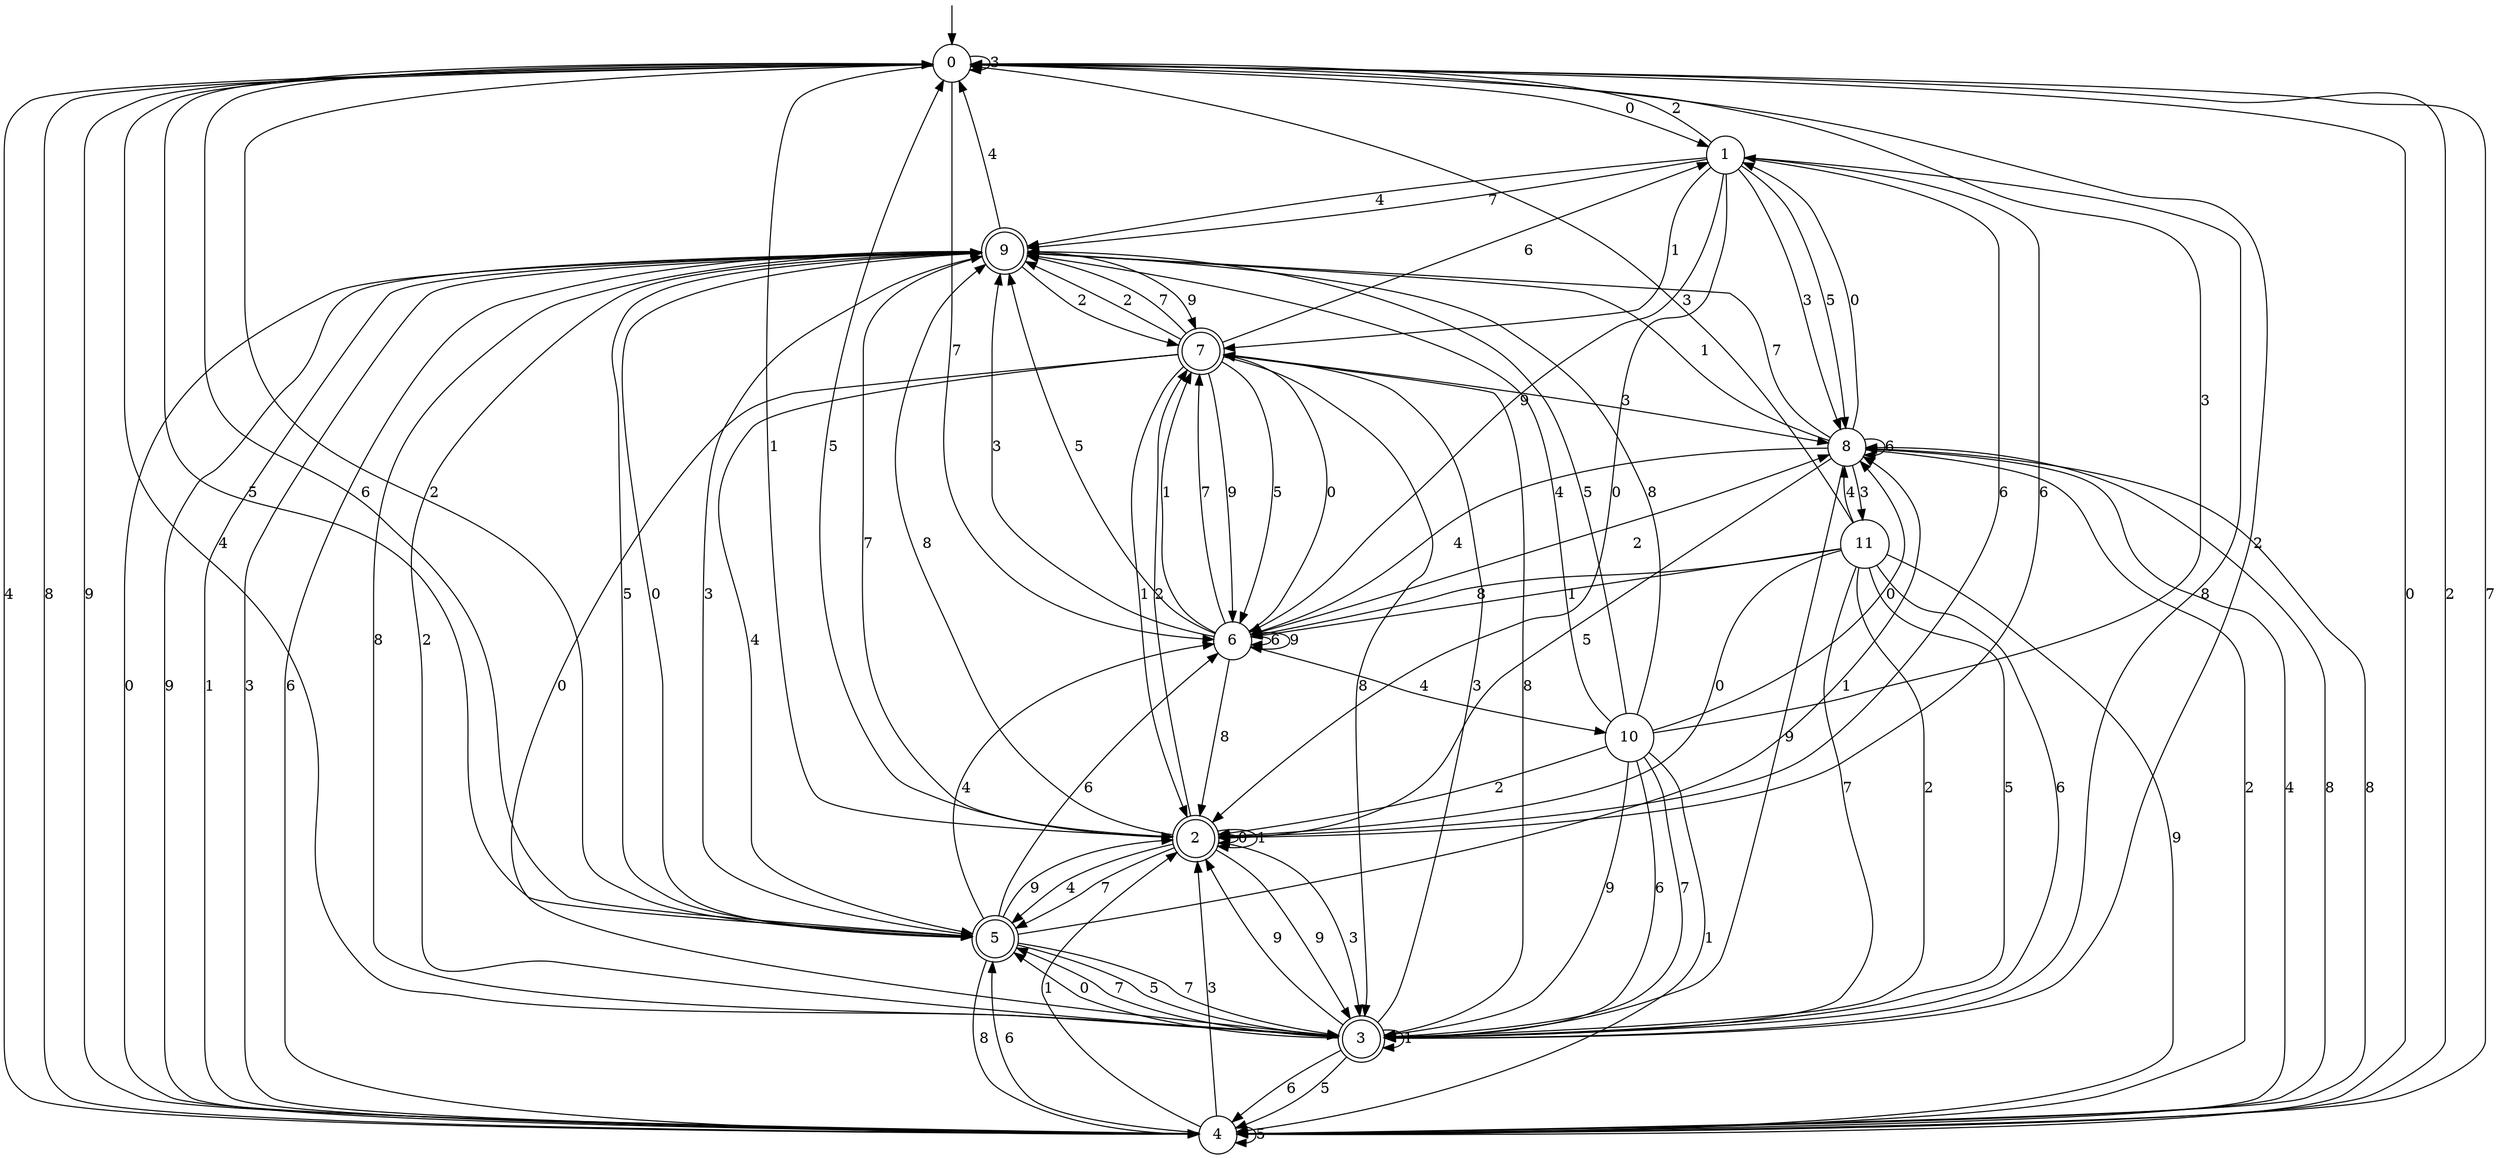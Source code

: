digraph g {

	s0 [shape="circle" label="0"];
	s1 [shape="circle" label="1"];
	s2 [shape="doublecircle" label="2"];
	s3 [shape="doublecircle" label="3"];
	s4 [shape="circle" label="4"];
	s5 [shape="doublecircle" label="5"];
	s6 [shape="circle" label="6"];
	s7 [shape="doublecircle" label="7"];
	s8 [shape="circle" label="8"];
	s9 [shape="doublecircle" label="9"];
	s10 [shape="circle" label="10"];
	s11 [shape="circle" label="11"];
	s0 -> s1 [label="0"];
	s0 -> s2 [label="1"];
	s0 -> s3 [label="2"];
	s0 -> s0 [label="3"];
	s0 -> s4 [label="4"];
	s0 -> s5 [label="5"];
	s0 -> s5 [label="6"];
	s0 -> s6 [label="7"];
	s0 -> s4 [label="8"];
	s0 -> s4 [label="9"];
	s1 -> s2 [label="0"];
	s1 -> s7 [label="1"];
	s1 -> s0 [label="2"];
	s1 -> s8 [label="3"];
	s1 -> s9 [label="4"];
	s1 -> s8 [label="5"];
	s1 -> s2 [label="6"];
	s1 -> s9 [label="7"];
	s1 -> s3 [label="8"];
	s1 -> s6 [label="9"];
	s2 -> s2 [label="0"];
	s2 -> s2 [label="1"];
	s2 -> s7 [label="2"];
	s2 -> s3 [label="3"];
	s2 -> s5 [label="4"];
	s2 -> s0 [label="5"];
	s2 -> s1 [label="6"];
	s2 -> s5 [label="7"];
	s2 -> s9 [label="8"];
	s2 -> s3 [label="9"];
	s3 -> s5 [label="0"];
	s3 -> s3 [label="1"];
	s3 -> s9 [label="2"];
	s3 -> s7 [label="3"];
	s3 -> s0 [label="4"];
	s3 -> s4 [label="5"];
	s3 -> s4 [label="6"];
	s3 -> s5 [label="7"];
	s3 -> s7 [label="8"];
	s3 -> s2 [label="9"];
	s4 -> s0 [label="0"];
	s4 -> s2 [label="1"];
	s4 -> s0 [label="2"];
	s4 -> s2 [label="3"];
	s4 -> s8 [label="4"];
	s4 -> s4 [label="5"];
	s4 -> s5 [label="6"];
	s4 -> s0 [label="7"];
	s4 -> s8 [label="8"];
	s4 -> s9 [label="9"];
	s5 -> s9 [label="0"];
	s5 -> s8 [label="1"];
	s5 -> s0 [label="2"];
	s5 -> s9 [label="3"];
	s5 -> s6 [label="4"];
	s5 -> s3 [label="5"];
	s5 -> s6 [label="6"];
	s5 -> s3 [label="7"];
	s5 -> s4 [label="8"];
	s5 -> s2 [label="9"];
	s6 -> s7 [label="0"];
	s6 -> s7 [label="1"];
	s6 -> s8 [label="2"];
	s6 -> s9 [label="3"];
	s6 -> s10 [label="4"];
	s6 -> s9 [label="5"];
	s6 -> s6 [label="6"];
	s6 -> s7 [label="7"];
	s6 -> s2 [label="8"];
	s6 -> s6 [label="9"];
	s7 -> s3 [label="0"];
	s7 -> s2 [label="1"];
	s7 -> s9 [label="2"];
	s7 -> s8 [label="3"];
	s7 -> s5 [label="4"];
	s7 -> s6 [label="5"];
	s7 -> s1 [label="6"];
	s7 -> s9 [label="7"];
	s7 -> s3 [label="8"];
	s7 -> s6 [label="9"];
	s8 -> s1 [label="0"];
	s8 -> s9 [label="1"];
	s8 -> s4 [label="2"];
	s8 -> s11 [label="3"];
	s8 -> s6 [label="4"];
	s8 -> s2 [label="5"];
	s8 -> s8 [label="6"];
	s8 -> s9 [label="7"];
	s8 -> s4 [label="8"];
	s8 -> s3 [label="9"];
	s9 -> s4 [label="0"];
	s9 -> s4 [label="1"];
	s9 -> s7 [label="2"];
	s9 -> s4 [label="3"];
	s9 -> s0 [label="4"];
	s9 -> s5 [label="5"];
	s9 -> s4 [label="6"];
	s9 -> s2 [label="7"];
	s9 -> s3 [label="8"];
	s9 -> s7 [label="9"];
	s10 -> s8 [label="0"];
	s10 -> s4 [label="1"];
	s10 -> s2 [label="2"];
	s10 -> s0 [label="3"];
	s10 -> s9 [label="4"];
	s10 -> s9 [label="5"];
	s10 -> s3 [label="6"];
	s10 -> s3 [label="7"];
	s10 -> s9 [label="8"];
	s10 -> s3 [label="9"];
	s11 -> s2 [label="0"];
	s11 -> s6 [label="1"];
	s11 -> s3 [label="2"];
	s11 -> s0 [label="3"];
	s11 -> s8 [label="4"];
	s11 -> s3 [label="5"];
	s11 -> s3 [label="6"];
	s11 -> s3 [label="7"];
	s11 -> s6 [label="8"];
	s11 -> s4 [label="9"];

__start0 [label="" shape="none" width="0" height="0"];
__start0 -> s0;

}
